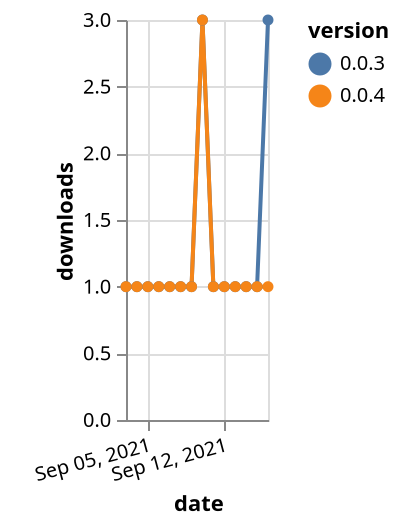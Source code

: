 {"$schema": "https://vega.github.io/schema/vega-lite/v5.json", "description": "A simple bar chart with embedded data.", "data": {"values": [{"date": "2021-09-03", "total": 215, "delta": 1, "version": "0.0.3"}, {"date": "2021-09-04", "total": 216, "delta": 1, "version": "0.0.3"}, {"date": "2021-09-05", "total": 217, "delta": 1, "version": "0.0.3"}, {"date": "2021-09-06", "total": 218, "delta": 1, "version": "0.0.3"}, {"date": "2021-09-07", "total": 219, "delta": 1, "version": "0.0.3"}, {"date": "2021-09-08", "total": 220, "delta": 1, "version": "0.0.3"}, {"date": "2021-09-09", "total": 221, "delta": 1, "version": "0.0.3"}, {"date": "2021-09-10", "total": 224, "delta": 3, "version": "0.0.3"}, {"date": "2021-09-11", "total": 225, "delta": 1, "version": "0.0.3"}, {"date": "2021-09-12", "total": 226, "delta": 1, "version": "0.0.3"}, {"date": "2021-09-13", "total": 227, "delta": 1, "version": "0.0.3"}, {"date": "2021-09-14", "total": 228, "delta": 1, "version": "0.0.3"}, {"date": "2021-09-15", "total": 229, "delta": 1, "version": "0.0.3"}, {"date": "2021-09-16", "total": 232, "delta": 3, "version": "0.0.3"}, {"date": "2021-09-03", "total": 156, "delta": 1, "version": "0.0.4"}, {"date": "2021-09-04", "total": 157, "delta": 1, "version": "0.0.4"}, {"date": "2021-09-05", "total": 158, "delta": 1, "version": "0.0.4"}, {"date": "2021-09-06", "total": 159, "delta": 1, "version": "0.0.4"}, {"date": "2021-09-07", "total": 160, "delta": 1, "version": "0.0.4"}, {"date": "2021-09-08", "total": 161, "delta": 1, "version": "0.0.4"}, {"date": "2021-09-09", "total": 162, "delta": 1, "version": "0.0.4"}, {"date": "2021-09-10", "total": 165, "delta": 3, "version": "0.0.4"}, {"date": "2021-09-11", "total": 166, "delta": 1, "version": "0.0.4"}, {"date": "2021-09-12", "total": 167, "delta": 1, "version": "0.0.4"}, {"date": "2021-09-13", "total": 168, "delta": 1, "version": "0.0.4"}, {"date": "2021-09-14", "total": 169, "delta": 1, "version": "0.0.4"}, {"date": "2021-09-15", "total": 170, "delta": 1, "version": "0.0.4"}, {"date": "2021-09-16", "total": 171, "delta": 1, "version": "0.0.4"}]}, "width": "container", "mark": {"type": "line", "point": {"filled": true}}, "encoding": {"x": {"field": "date", "type": "temporal", "timeUnit": "yearmonthdate", "title": "date", "axis": {"labelAngle": -15}}, "y": {"field": "delta", "type": "quantitative", "title": "downloads"}, "color": {"field": "version", "type": "nominal"}, "tooltip": {"field": "delta"}}}